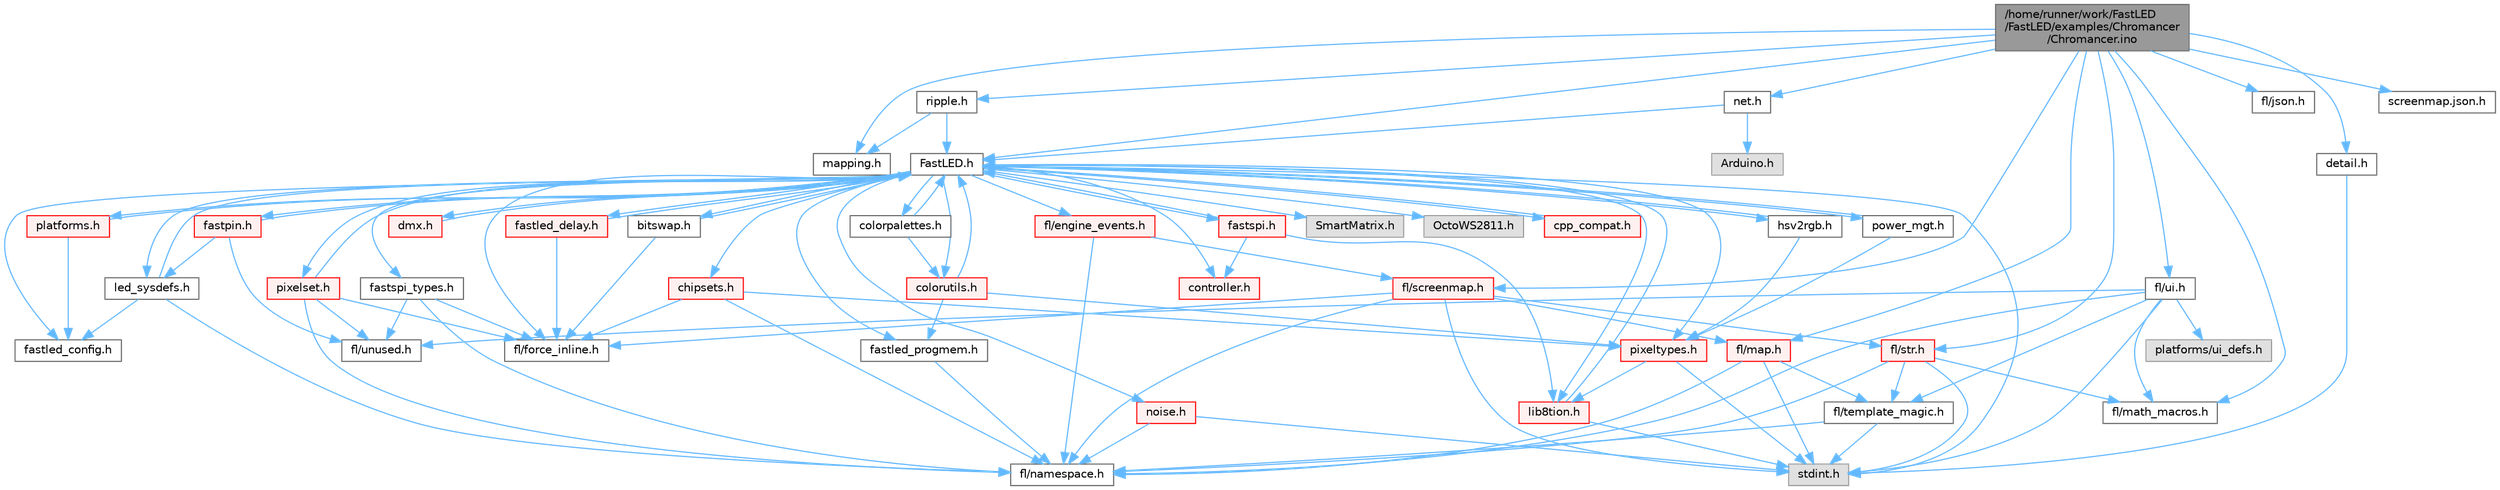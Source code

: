 digraph "/home/runner/work/FastLED/FastLED/examples/Chromancer/Chromancer.ino"
{
 // LATEX_PDF_SIZE
  bgcolor="transparent";
  edge [fontname=Helvetica,fontsize=10,labelfontname=Helvetica,labelfontsize=10];
  node [fontname=Helvetica,fontsize=10,shape=box,height=0.2,width=0.4];
  Node1 [id="Node000001",label="/home/runner/work/FastLED\l/FastLED/examples/Chromancer\l/Chromancer.ino",height=0.2,width=0.4,color="gray40", fillcolor="grey60", style="filled", fontcolor="black",tooltip=" "];
  Node1 -> Node2 [id="edge1_Node000001_Node000002",color="steelblue1",style="solid",tooltip=" "];
  Node2 [id="Node000002",label="mapping.h",height=0.2,width=0.4,color="grey40", fillcolor="white", style="filled",URL="$de/d0c/mapping_8h.html",tooltip=" "];
  Node1 -> Node3 [id="edge2_Node000001_Node000003",color="steelblue1",style="solid",tooltip=" "];
  Node3 [id="Node000003",label="net.h",height=0.2,width=0.4,color="grey40", fillcolor="white", style="filled",URL="$d7/d97/net_8h.html",tooltip=" "];
  Node3 -> Node4 [id="edge3_Node000003_Node000004",color="steelblue1",style="solid",tooltip=" "];
  Node4 [id="Node000004",label="Arduino.h",height=0.2,width=0.4,color="grey60", fillcolor="#E0E0E0", style="filled",tooltip=" "];
  Node3 -> Node5 [id="edge4_Node000003_Node000005",color="steelblue1",style="solid",tooltip=" "];
  Node5 [id="Node000005",label="FastLED.h",height=0.2,width=0.4,color="grey40", fillcolor="white", style="filled",URL="$db/d97/_fast_l_e_d_8h.html",tooltip="central include file for FastLED, defines the CFastLED class/object"];
  Node5 -> Node6 [id="edge5_Node000005_Node000006",color="steelblue1",style="solid",tooltip=" "];
  Node6 [id="Node000006",label="stdint.h",height=0.2,width=0.4,color="grey60", fillcolor="#E0E0E0", style="filled",tooltip=" "];
  Node5 -> Node7 [id="edge6_Node000005_Node000007",color="steelblue1",style="solid",tooltip=" "];
  Node7 [id="Node000007",label="SmartMatrix.h",height=0.2,width=0.4,color="grey60", fillcolor="#E0E0E0", style="filled",tooltip=" "];
  Node5 -> Node8 [id="edge7_Node000005_Node000008",color="steelblue1",style="solid",tooltip=" "];
  Node8 [id="Node000008",label="OctoWS2811.h",height=0.2,width=0.4,color="grey60", fillcolor="#E0E0E0", style="filled",tooltip=" "];
  Node5 -> Node9 [id="edge8_Node000005_Node000009",color="steelblue1",style="solid",tooltip=" "];
  Node9 [id="Node000009",label="fl/force_inline.h",height=0.2,width=0.4,color="grey40", fillcolor="white", style="filled",URL="$d8/d2d/fl_2force__inline_8h.html",tooltip=" "];
  Node5 -> Node10 [id="edge9_Node000005_Node000010",color="steelblue1",style="solid",tooltip=" "];
  Node10 [id="Node000010",label="cpp_compat.h",height=0.2,width=0.4,color="red", fillcolor="#FFF0F0", style="filled",URL="$d9/d13/cpp__compat_8h.html",tooltip="Compatibility functions based on C++ version."];
  Node10 -> Node5 [id="edge10_Node000010_Node000005",color="steelblue1",style="solid",tooltip=" "];
  Node5 -> Node12 [id="edge11_Node000005_Node000012",color="steelblue1",style="solid",tooltip=" "];
  Node12 [id="Node000012",label="fastled_config.h",height=0.2,width=0.4,color="grey40", fillcolor="white", style="filled",URL="$d5/d11/fastled__config_8h.html",tooltip="Contains definitions that can be used to configure FastLED at compile time."];
  Node5 -> Node13 [id="edge12_Node000005_Node000013",color="steelblue1",style="solid",tooltip=" "];
  Node13 [id="Node000013",label="led_sysdefs.h",height=0.2,width=0.4,color="grey40", fillcolor="white", style="filled",URL="$d9/d3e/led__sysdefs_8h.html",tooltip="Determines which platform system definitions to include."];
  Node13 -> Node5 [id="edge13_Node000013_Node000005",color="steelblue1",style="solid",tooltip=" "];
  Node13 -> Node12 [id="edge14_Node000013_Node000012",color="steelblue1",style="solid",tooltip=" "];
  Node13 -> Node14 [id="edge15_Node000013_Node000014",color="steelblue1",style="solid",tooltip=" "];
  Node14 [id="Node000014",label="fl/namespace.h",height=0.2,width=0.4,color="grey40", fillcolor="white", style="filled",URL="$df/d2a/namespace_8h.html",tooltip="Implements the FastLED namespace macros."];
  Node5 -> Node15 [id="edge16_Node000005_Node000015",color="steelblue1",style="solid",tooltip=" "];
  Node15 [id="Node000015",label="fastled_delay.h",height=0.2,width=0.4,color="red", fillcolor="#FFF0F0", style="filled",URL="$d0/da8/fastled__delay_8h.html",tooltip="Utility functions and classes for managing delay cycles."];
  Node15 -> Node5 [id="edge17_Node000015_Node000005",color="steelblue1",style="solid",tooltip=" "];
  Node15 -> Node9 [id="edge18_Node000015_Node000009",color="steelblue1",style="solid",tooltip=" "];
  Node5 -> Node17 [id="edge19_Node000005_Node000017",color="steelblue1",style="solid",tooltip=" "];
  Node17 [id="Node000017",label="bitswap.h",height=0.2,width=0.4,color="grey40", fillcolor="white", style="filled",URL="$de/ded/bitswap_8h.html",tooltip="Functions for doing a rotation of bits/bytes used by parallel output."];
  Node17 -> Node5 [id="edge20_Node000017_Node000005",color="steelblue1",style="solid",tooltip=" "];
  Node17 -> Node9 [id="edge21_Node000017_Node000009",color="steelblue1",style="solid",tooltip=" "];
  Node5 -> Node18 [id="edge22_Node000005_Node000018",color="steelblue1",style="solid",tooltip=" "];
  Node18 [id="Node000018",label="controller.h",height=0.2,width=0.4,color="red", fillcolor="#FFF0F0", style="filled",URL="$d2/dd9/controller_8h.html",tooltip="deprecated: base definitions used by led controllers for writing out led data"];
  Node5 -> Node66 [id="edge23_Node000005_Node000066",color="steelblue1",style="solid",tooltip=" "];
  Node66 [id="Node000066",label="fastpin.h",height=0.2,width=0.4,color="red", fillcolor="#FFF0F0", style="filled",URL="$db/d65/fastpin_8h.html",tooltip="Class base definitions for defining fast pin access."];
  Node66 -> Node5 [id="edge24_Node000066_Node000005",color="steelblue1",style="solid",tooltip=" "];
  Node66 -> Node13 [id="edge25_Node000066_Node000013",color="steelblue1",style="solid",tooltip=" "];
  Node66 -> Node51 [id="edge26_Node000066_Node000051",color="steelblue1",style="solid",tooltip=" "];
  Node51 [id="Node000051",label="fl/unused.h",height=0.2,width=0.4,color="grey40", fillcolor="white", style="filled",URL="$d8/d4b/unused_8h.html",tooltip=" "];
  Node5 -> Node67 [id="edge27_Node000005_Node000067",color="steelblue1",style="solid",tooltip=" "];
  Node67 [id="Node000067",label="fastspi_types.h",height=0.2,width=0.4,color="grey40", fillcolor="white", style="filled",URL="$d2/ddb/fastspi__types_8h.html",tooltip="Data types and constants used by SPI interfaces."];
  Node67 -> Node9 [id="edge28_Node000067_Node000009",color="steelblue1",style="solid",tooltip=" "];
  Node67 -> Node14 [id="edge29_Node000067_Node000014",color="steelblue1",style="solid",tooltip=" "];
  Node67 -> Node51 [id="edge30_Node000067_Node000051",color="steelblue1",style="solid",tooltip=" "];
  Node5 -> Node68 [id="edge31_Node000005_Node000068",color="steelblue1",style="solid",tooltip=" "];
  Node68 [id="Node000068",label="dmx.h",height=0.2,width=0.4,color="red", fillcolor="#FFF0F0", style="filled",URL="$d3/de1/dmx_8h.html",tooltip="Defines the DMX512-based LED controllers."];
  Node68 -> Node5 [id="edge32_Node000068_Node000005",color="steelblue1",style="solid",tooltip=" "];
  Node5 -> Node71 [id="edge33_Node000005_Node000071",color="steelblue1",style="solid",tooltip=" "];
  Node71 [id="Node000071",label="platforms.h",height=0.2,width=0.4,color="red", fillcolor="#FFF0F0", style="filled",URL="$da/dc9/platforms_8h.html",tooltip="Determines which platforms headers to include."];
  Node71 -> Node5 [id="edge34_Node000071_Node000005",color="steelblue1",style="solid",tooltip=" "];
  Node71 -> Node12 [id="edge35_Node000071_Node000012",color="steelblue1",style="solid",tooltip=" "];
  Node5 -> Node73 [id="edge36_Node000005_Node000073",color="steelblue1",style="solid",tooltip=" "];
  Node73 [id="Node000073",label="fastled_progmem.h",height=0.2,width=0.4,color="grey40", fillcolor="white", style="filled",URL="$df/dab/fastled__progmem_8h.html",tooltip="Wrapper definitions to allow seamless use of PROGMEM in environments that have it."];
  Node73 -> Node14 [id="edge37_Node000073_Node000014",color="steelblue1",style="solid",tooltip=" "];
  Node5 -> Node22 [id="edge38_Node000005_Node000022",color="steelblue1",style="solid",tooltip=" "];
  Node22 [id="Node000022",label="lib8tion.h",height=0.2,width=0.4,color="red", fillcolor="#FFF0F0", style="filled",URL="$df/da5/lib8tion_8h.html",tooltip="Fast, efficient 8-bit math functions specifically designed for high-performance LED programming."];
  Node22 -> Node5 [id="edge39_Node000022_Node000005",color="steelblue1",style="solid",tooltip=" "];
  Node22 -> Node6 [id="edge40_Node000022_Node000006",color="steelblue1",style="solid",tooltip=" "];
  Node5 -> Node21 [id="edge41_Node000005_Node000021",color="steelblue1",style="solid",tooltip=" "];
  Node21 [id="Node000021",label="pixeltypes.h",height=0.2,width=0.4,color="red", fillcolor="#FFF0F0", style="filled",URL="$d2/dba/pixeltypes_8h.html",tooltip="Includes defintions for RGB and HSV pixels."];
  Node21 -> Node6 [id="edge42_Node000021_Node000006",color="steelblue1",style="solid",tooltip=" "];
  Node21 -> Node22 [id="edge43_Node000021_Node000022",color="steelblue1",style="solid",tooltip=" "];
  Node5 -> Node74 [id="edge44_Node000005_Node000074",color="steelblue1",style="solid",tooltip=" "];
  Node74 [id="Node000074",label="hsv2rgb.h",height=0.2,width=0.4,color="grey40", fillcolor="white", style="filled",URL="$de/d9a/hsv2rgb_8h.html",tooltip="Functions to convert from the HSV colorspace to the RGB colorspace."];
  Node74 -> Node5 [id="edge45_Node000074_Node000005",color="steelblue1",style="solid",tooltip=" "];
  Node74 -> Node21 [id="edge46_Node000074_Node000021",color="steelblue1",style="solid",tooltip=" "];
  Node5 -> Node75 [id="edge47_Node000005_Node000075",color="steelblue1",style="solid",tooltip=" "];
  Node75 [id="Node000075",label="colorutils.h",height=0.2,width=0.4,color="red", fillcolor="#FFF0F0", style="filled",URL="$d1/dfb/colorutils_8h.html",tooltip="Utility functions for color fill, palettes, blending, and more."];
  Node75 -> Node5 [id="edge48_Node000075_Node000005",color="steelblue1",style="solid",tooltip=" "];
  Node75 -> Node21 [id="edge49_Node000075_Node000021",color="steelblue1",style="solid",tooltip=" "];
  Node75 -> Node73 [id="edge50_Node000075_Node000073",color="steelblue1",style="solid",tooltip=" "];
  Node5 -> Node77 [id="edge51_Node000005_Node000077",color="steelblue1",style="solid",tooltip=" "];
  Node77 [id="Node000077",label="pixelset.h",height=0.2,width=0.4,color="red", fillcolor="#FFF0F0", style="filled",URL="$d4/d46/pixelset_8h.html",tooltip="Declares classes for managing logical groups of LEDs."];
  Node77 -> Node5 [id="edge52_Node000077_Node000005",color="steelblue1",style="solid",tooltip=" "];
  Node77 -> Node9 [id="edge53_Node000077_Node000009",color="steelblue1",style="solid",tooltip=" "];
  Node77 -> Node51 [id="edge54_Node000077_Node000051",color="steelblue1",style="solid",tooltip=" "];
  Node77 -> Node14 [id="edge55_Node000077_Node000014",color="steelblue1",style="solid",tooltip=" "];
  Node5 -> Node79 [id="edge56_Node000005_Node000079",color="steelblue1",style="solid",tooltip=" "];
  Node79 [id="Node000079",label="colorpalettes.h",height=0.2,width=0.4,color="grey40", fillcolor="white", style="filled",URL="$dc/dcc/colorpalettes_8h.html",tooltip="Declarations for the predefined color palettes supplied by FastLED."];
  Node79 -> Node5 [id="edge57_Node000079_Node000005",color="steelblue1",style="solid",tooltip=" "];
  Node79 -> Node75 [id="edge58_Node000079_Node000075",color="steelblue1",style="solid",tooltip=" "];
  Node5 -> Node80 [id="edge59_Node000005_Node000080",color="steelblue1",style="solid",tooltip=" "];
  Node80 [id="Node000080",label="noise.h",height=0.2,width=0.4,color="red", fillcolor="#FFF0F0", style="filled",URL="$d1/d31/noise_8h.html",tooltip="Functions to generate and fill arrays with noise."];
  Node80 -> Node6 [id="edge60_Node000080_Node000006",color="steelblue1",style="solid",tooltip=" "];
  Node80 -> Node14 [id="edge61_Node000080_Node000014",color="steelblue1",style="solid",tooltip=" "];
  Node5 -> Node81 [id="edge62_Node000005_Node000081",color="steelblue1",style="solid",tooltip=" "];
  Node81 [id="Node000081",label="power_mgt.h",height=0.2,width=0.4,color="grey40", fillcolor="white", style="filled",URL="$dc/d5b/power__mgt_8h.html",tooltip="Functions to limit the power used by FastLED."];
  Node81 -> Node5 [id="edge63_Node000081_Node000005",color="steelblue1",style="solid",tooltip=" "];
  Node81 -> Node21 [id="edge64_Node000081_Node000021",color="steelblue1",style="solid",tooltip=" "];
  Node5 -> Node82 [id="edge65_Node000005_Node000082",color="steelblue1",style="solid",tooltip=" "];
  Node82 [id="Node000082",label="fastspi.h",height=0.2,width=0.4,color="red", fillcolor="#FFF0F0", style="filled",URL="$d6/ddc/fastspi_8h.html",tooltip="Serial peripheral interface (SPI) definitions per platform."];
  Node82 -> Node5 [id="edge66_Node000082_Node000005",color="steelblue1",style="solid",tooltip=" "];
  Node82 -> Node18 [id="edge67_Node000082_Node000018",color="steelblue1",style="solid",tooltip=" "];
  Node82 -> Node22 [id="edge68_Node000082_Node000022",color="steelblue1",style="solid",tooltip=" "];
  Node5 -> Node84 [id="edge69_Node000005_Node000084",color="steelblue1",style="solid",tooltip=" "];
  Node84 [id="Node000084",label="chipsets.h",height=0.2,width=0.4,color="red", fillcolor="#FFF0F0", style="filled",URL="$db/d66/chipsets_8h.html",tooltip="Contains the bulk of the definitions for the various LED chipsets supported."];
  Node84 -> Node21 [id="edge70_Node000084_Node000021",color="steelblue1",style="solid",tooltip=" "];
  Node84 -> Node9 [id="edge71_Node000084_Node000009",color="steelblue1",style="solid",tooltip=" "];
  Node84 -> Node14 [id="edge72_Node000084_Node000014",color="steelblue1",style="solid",tooltip=" "];
  Node5 -> Node52 [id="edge73_Node000005_Node000052",color="steelblue1",style="solid",tooltip=" "];
  Node52 [id="Node000052",label="fl/engine_events.h",height=0.2,width=0.4,color="red", fillcolor="#FFF0F0", style="filled",URL="$dc/dd9/fl_2engine__events_8h.html",tooltip=" "];
  Node52 -> Node58 [id="edge74_Node000052_Node000058",color="steelblue1",style="solid",tooltip=" "];
  Node58 [id="Node000058",label="fl/screenmap.h",height=0.2,width=0.4,color="red", fillcolor="#FFF0F0", style="filled",URL="$d7/d0d/fl_2screenmap_8h.html",tooltip=" "];
  Node58 -> Node6 [id="edge75_Node000058_Node000006",color="steelblue1",style="solid",tooltip=" "];
  Node58 -> Node9 [id="edge76_Node000058_Node000009",color="steelblue1",style="solid",tooltip=" "];
  Node58 -> Node59 [id="edge77_Node000058_Node000059",color="steelblue1",style="solid",tooltip=" "];
  Node59 [id="Node000059",label="fl/map.h",height=0.2,width=0.4,color="red", fillcolor="#FFF0F0", style="filled",URL="$dc/db7/map_8h.html",tooltip=" "];
  Node59 -> Node6 [id="edge78_Node000059_Node000006",color="steelblue1",style="solid",tooltip=" "];
  Node59 -> Node14 [id="edge79_Node000059_Node000014",color="steelblue1",style="solid",tooltip=" "];
  Node59 -> Node32 [id="edge80_Node000059_Node000032",color="steelblue1",style="solid",tooltip=" "];
  Node32 [id="Node000032",label="fl/template_magic.h",height=0.2,width=0.4,color="grey40", fillcolor="white", style="filled",URL="$d8/d0c/template__magic_8h.html",tooltip=" "];
  Node32 -> Node6 [id="edge81_Node000032_Node000006",color="steelblue1",style="solid",tooltip=" "];
  Node32 -> Node14 [id="edge82_Node000032_Node000014",color="steelblue1",style="solid",tooltip=" "];
  Node58 -> Node38 [id="edge83_Node000058_Node000038",color="steelblue1",style="solid",tooltip=" "];
  Node38 [id="Node000038",label="fl/str.h",height=0.2,width=0.4,color="red", fillcolor="#FFF0F0", style="filled",URL="$dc/d0e/fl_2str_8h.html",tooltip=" "];
  Node38 -> Node6 [id="edge84_Node000038_Node000006",color="steelblue1",style="solid",tooltip=" "];
  Node38 -> Node32 [id="edge85_Node000038_Node000032",color="steelblue1",style="solid",tooltip=" "];
  Node38 -> Node14 [id="edge86_Node000038_Node000014",color="steelblue1",style="solid",tooltip=" "];
  Node38 -> Node44 [id="edge87_Node000038_Node000044",color="steelblue1",style="solid",tooltip=" "];
  Node44 [id="Node000044",label="fl/math_macros.h",height=0.2,width=0.4,color="grey40", fillcolor="white", style="filled",URL="$d0/d19/fl_2math__macros_8h.html",tooltip=" "];
  Node58 -> Node14 [id="edge88_Node000058_Node000014",color="steelblue1",style="solid",tooltip=" "];
  Node52 -> Node14 [id="edge89_Node000052_Node000014",color="steelblue1",style="solid",tooltip=" "];
  Node1 -> Node85 [id="edge90_Node000001_Node000085",color="steelblue1",style="solid",tooltip=" "];
  Node85 [id="Node000085",label="ripple.h",height=0.2,width=0.4,color="grey40", fillcolor="white", style="filled",URL="$de/de3/ripple_8h.html",tooltip=" "];
  Node85 -> Node5 [id="edge91_Node000085_Node000005",color="steelblue1",style="solid",tooltip=" "];
  Node85 -> Node2 [id="edge92_Node000085_Node000002",color="steelblue1",style="solid",tooltip=" "];
  Node1 -> Node5 [id="edge93_Node000001_Node000005",color="steelblue1",style="solid",tooltip=" "];
  Node1 -> Node86 [id="edge94_Node000001_Node000086",color="steelblue1",style="solid",tooltip=" "];
  Node86 [id="Node000086",label="detail.h",height=0.2,width=0.4,color="grey40", fillcolor="white", style="filled",URL="$d3/d97/detail_8h.html",tooltip=" "];
  Node86 -> Node6 [id="edge95_Node000086_Node000006",color="steelblue1",style="solid",tooltip=" "];
  Node1 -> Node58 [id="edge96_Node000001_Node000058",color="steelblue1",style="solid",tooltip=" "];
  Node1 -> Node44 [id="edge97_Node000001_Node000044",color="steelblue1",style="solid",tooltip=" "];
  Node1 -> Node87 [id="edge98_Node000001_Node000087",color="steelblue1",style="solid",tooltip=" "];
  Node87 [id="Node000087",label="fl/json.h",height=0.2,width=0.4,color="grey40", fillcolor="white", style="filled",URL="$d7/d91/fl_2json_8h.html",tooltip=" "];
  Node1 -> Node88 [id="edge99_Node000001_Node000088",color="steelblue1",style="solid",tooltip=" "];
  Node88 [id="Node000088",label="fl/ui.h",height=0.2,width=0.4,color="grey40", fillcolor="white", style="filled",URL="$d9/d3b/ui_8h.html",tooltip=" "];
  Node88 -> Node6 [id="edge100_Node000088_Node000006",color="steelblue1",style="solid",tooltip=" "];
  Node88 -> Node89 [id="edge101_Node000088_Node000089",color="steelblue1",style="solid",tooltip=" "];
  Node89 [id="Node000089",label="platforms/ui_defs.h",height=0.2,width=0.4,color="grey60", fillcolor="#E0E0E0", style="filled",tooltip=" "];
  Node88 -> Node14 [id="edge102_Node000088_Node000014",color="steelblue1",style="solid",tooltip=" "];
  Node88 -> Node44 [id="edge103_Node000088_Node000044",color="steelblue1",style="solid",tooltip=" "];
  Node88 -> Node32 [id="edge104_Node000088_Node000032",color="steelblue1",style="solid",tooltip=" "];
  Node88 -> Node51 [id="edge105_Node000088_Node000051",color="steelblue1",style="solid",tooltip=" "];
  Node1 -> Node59 [id="edge106_Node000001_Node000059",color="steelblue1",style="solid",tooltip=" "];
  Node1 -> Node90 [id="edge107_Node000001_Node000090",color="steelblue1",style="solid",tooltip=" "];
  Node90 [id="Node000090",label="screenmap.json.h",height=0.2,width=0.4,color="grey40", fillcolor="white", style="filled",URL="$da/d23/screenmap_8json_8h.html",tooltip=" "];
  Node1 -> Node38 [id="edge108_Node000001_Node000038",color="steelblue1",style="solid",tooltip=" "];
}
